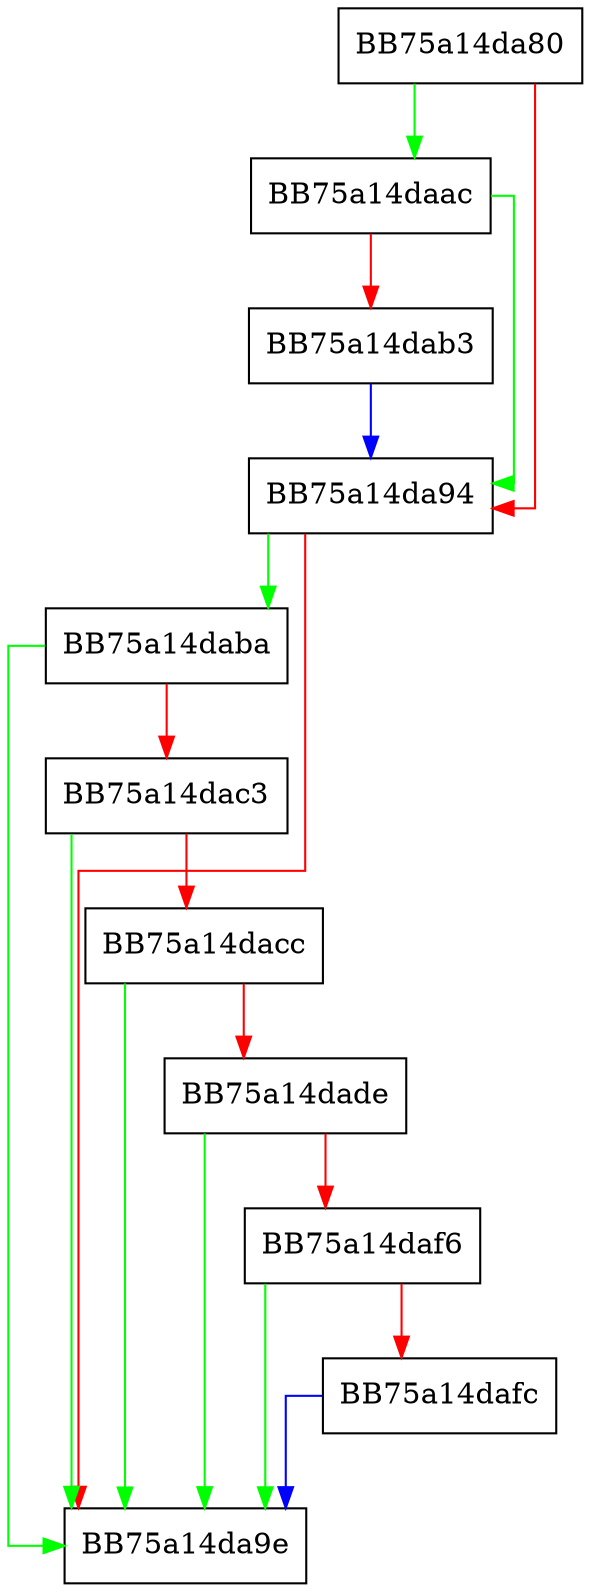 digraph GetFileName {
  node [shape="box"];
  graph [splines=ortho];
  BB75a14da80 -> BB75a14daac [color="green"];
  BB75a14da80 -> BB75a14da94 [color="red"];
  BB75a14da94 -> BB75a14daba [color="green"];
  BB75a14da94 -> BB75a14da9e [color="red"];
  BB75a14daac -> BB75a14da94 [color="green"];
  BB75a14daac -> BB75a14dab3 [color="red"];
  BB75a14dab3 -> BB75a14da94 [color="blue"];
  BB75a14daba -> BB75a14da9e [color="green"];
  BB75a14daba -> BB75a14dac3 [color="red"];
  BB75a14dac3 -> BB75a14da9e [color="green"];
  BB75a14dac3 -> BB75a14dacc [color="red"];
  BB75a14dacc -> BB75a14da9e [color="green"];
  BB75a14dacc -> BB75a14dade [color="red"];
  BB75a14dade -> BB75a14da9e [color="green"];
  BB75a14dade -> BB75a14daf6 [color="red"];
  BB75a14daf6 -> BB75a14da9e [color="green"];
  BB75a14daf6 -> BB75a14dafc [color="red"];
  BB75a14dafc -> BB75a14da9e [color="blue"];
}